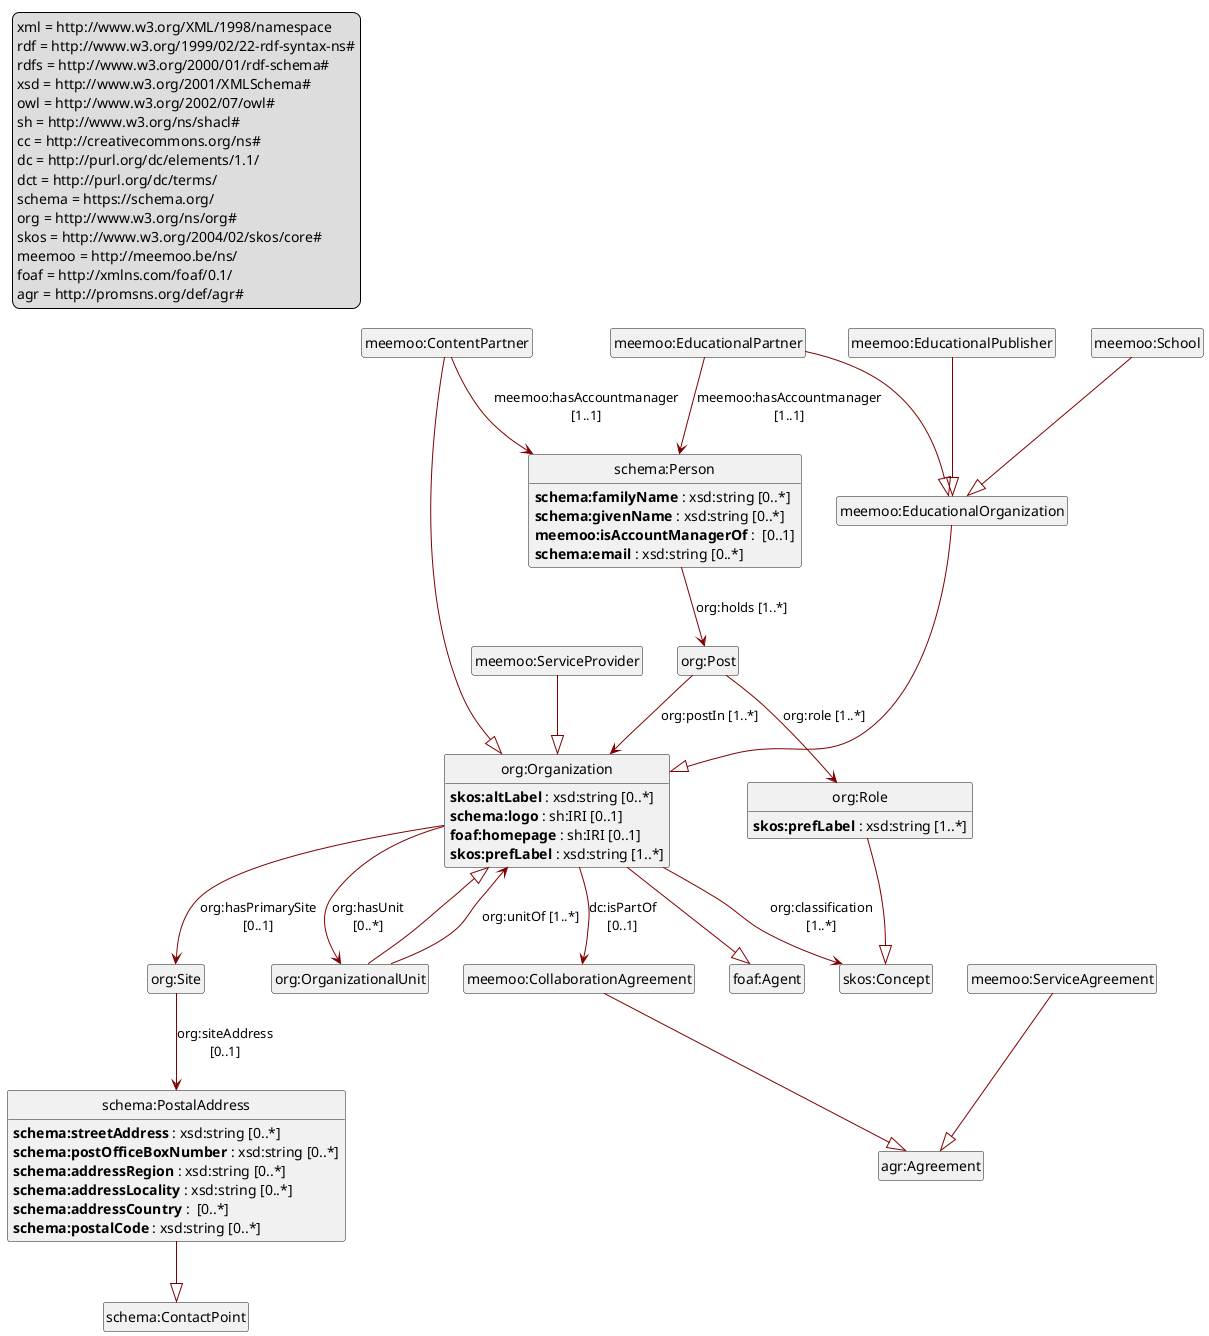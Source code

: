 
@startuml
skinparam classFontSize 14
!define LIGHTORANGE
skinparam componentStyle uml2
skinparam wrapMessageWidth 100
skinparam ArrowColor #Maroon
    
legend top left
xml = http://www.w3.org/XML/1998/namespace
rdf = http://www.w3.org/1999/02/22-rdf-syntax-ns#
rdfs = http://www.w3.org/2000/01/rdf-schema#
xsd = http://www.w3.org/2001/XMLSchema#
owl = http://www.w3.org/2002/07/owl#
sh = http://www.w3.org/ns/shacl#
cc = http://creativecommons.org/ns#
dc = http://purl.org/dc/elements/1.1/
dct = http://purl.org/dc/terms/
schema = https://schema.org/
org = http://www.w3.org/ns/org#
skos = http://www.w3.org/2004/02/skos/core#
meemoo = http://meemoo.be/ns/
foaf = http://xmlns.com/foaf/0.1/
agr = http://promsns.org/def/agr#
endlegend
class "org:Organization" as 74ac90c9c816d92423aaedea3c4d9dd8
class "foaf:Agent" as 3b1fed4016ea3410e7b39f0cf0331513
74ac90c9c816d92423aaedea3c4d9dd8 --|> 3b1fed4016ea3410e7b39f0cf0331513
class "skos:Concept" as ffeaf0d3664c31215f614a64f5bb45a5
74ac90c9c816d92423aaedea3c4d9dd8 --> ffeaf0d3664c31215f614a64f5bb45a5 : org:classification [1..*]
class "org:Site" as a182fa44f1b8a7375066b127bce34cd9
74ac90c9c816d92423aaedea3c4d9dd8 --> a182fa44f1b8a7375066b127bce34cd9 : org:hasPrimarySite [0..1]
74ac90c9c816d92423aaedea3c4d9dd8 : <b>skos:altLabel</b> : xsd:string [0..*]
74ac90c9c816d92423aaedea3c4d9dd8 : <b>schema:logo</b> : sh:IRI [0..1]
class "org:OrganizationalUnit" as 4f5ff6b45d41fb3a14b5cf318ab0bfa4
74ac90c9c816d92423aaedea3c4d9dd8 --> 4f5ff6b45d41fb3a14b5cf318ab0bfa4 : org:hasUnit [0..*]
74ac90c9c816d92423aaedea3c4d9dd8 : <b>foaf:homepage</b> : sh:IRI [0..1]
class "meemoo:CollaborationAgreement" as 4bacf20985b91d8694f51c93c2a4556e
74ac90c9c816d92423aaedea3c4d9dd8 --> 4bacf20985b91d8694f51c93c2a4556e : dc:isPartOf [0..1]
74ac90c9c816d92423aaedea3c4d9dd8 : <b>skos:prefLabel</b> : xsd:string [1..*]
class "org:Post" as 758ff8c4e98db8a08647538fbd3197e6
class "org:Organization" as 74ac90c9c816d92423aaedea3c4d9dd8
758ff8c4e98db8a08647538fbd3197e6 --> 74ac90c9c816d92423aaedea3c4d9dd8 : org:postIn [1..*]
class "org:Role" as 39c159ee41f4079de76a2f89e3b544e0
758ff8c4e98db8a08647538fbd3197e6 --> 39c159ee41f4079de76a2f89e3b544e0 : org:role [1..*]
class "meemoo:CollaborationAgreement" as 4bacf20985b91d8694f51c93c2a4556e
class "agr:Agreement" as 7f106dbebc2762bb4aa47d80375ad8f7
4bacf20985b91d8694f51c93c2a4556e --|> 7f106dbebc2762bb4aa47d80375ad8f7
class "meemoo:EducationalPublisher" as 2810fa3471b5f9d8f4ffb4122f129865
class "meemoo:EducationalOrganization" as eb920d55ab34e13ae15beb57b15693b9
2810fa3471b5f9d8f4ffb4122f129865 --|> eb920d55ab34e13ae15beb57b15693b9
class "schema:Person" as 9e9cb48c1174c31afed273d1a674e5ba
class "org:Post" as 758ff8c4e98db8a08647538fbd3197e6
9e9cb48c1174c31afed273d1a674e5ba --> 758ff8c4e98db8a08647538fbd3197e6 : org:holds [1..*]
9e9cb48c1174c31afed273d1a674e5ba : <b>schema:familyName</b> : xsd:string [0..*]
9e9cb48c1174c31afed273d1a674e5ba : <b>schema:givenName</b> : xsd:string [0..*]
9e9cb48c1174c31afed273d1a674e5ba : <b>meemoo:isAccountManagerOf</b> :  [0..1]
9e9cb48c1174c31afed273d1a674e5ba : <b>schema:email</b> : xsd:string [0..*]
class "meemoo:EducationalPartner" as 5a733f6b777f87d3aeed785dc2d905dd
class "meemoo:EducationalOrganization" as eb920d55ab34e13ae15beb57b15693b9
5a733f6b777f87d3aeed785dc2d905dd --|> eb920d55ab34e13ae15beb57b15693b9
class "schema:Person" as 9e9cb48c1174c31afed273d1a674e5ba
5a733f6b777f87d3aeed785dc2d905dd --> 9e9cb48c1174c31afed273d1a674e5ba : meemoo:hasAccountmanager [1..1]
class "org:Site" as a182fa44f1b8a7375066b127bce34cd9
class "schema:PostalAddress" as 040b3bd8114f3bbd9a41594bf0c9ecdb
a182fa44f1b8a7375066b127bce34cd9 --> 040b3bd8114f3bbd9a41594bf0c9ecdb : org:siteAddress [0..1]
class "org:OrganizationalUnit" as 4f5ff6b45d41fb3a14b5cf318ab0bfa4
class "org:Organization" as 74ac90c9c816d92423aaedea3c4d9dd8
4f5ff6b45d41fb3a14b5cf318ab0bfa4 --|> 74ac90c9c816d92423aaedea3c4d9dd8
class "org:Organization" as 74ac90c9c816d92423aaedea3c4d9dd8
4f5ff6b45d41fb3a14b5cf318ab0bfa4 --> 74ac90c9c816d92423aaedea3c4d9dd8 : org:unitOf [1..*]
class "meemoo:EducationalOrganization" as eb920d55ab34e13ae15beb57b15693b9
class "org:Organization" as 74ac90c9c816d92423aaedea3c4d9dd8
eb920d55ab34e13ae15beb57b15693b9 --|> 74ac90c9c816d92423aaedea3c4d9dd8
class "meemoo:ServiceProvider" as 741dc7f4e1c9b5274f383212bfb29e61
class "org:Organization" as 74ac90c9c816d92423aaedea3c4d9dd8
741dc7f4e1c9b5274f383212bfb29e61 --|> 74ac90c9c816d92423aaedea3c4d9dd8
class "meemoo:ContentPartner" as 77739dd3f071147316defc65f18cf85c
class "org:Organization" as 74ac90c9c816d92423aaedea3c4d9dd8
77739dd3f071147316defc65f18cf85c --|> 74ac90c9c816d92423aaedea3c4d9dd8
class "schema:Person" as 9e9cb48c1174c31afed273d1a674e5ba
77739dd3f071147316defc65f18cf85c --> 9e9cb48c1174c31afed273d1a674e5ba : meemoo:hasAccountmanager [1..1]
class "meemoo:ServiceAgreement" as d0f35d685c233721f31ac3e00e8f4814
class "agr:Agreement" as 7f106dbebc2762bb4aa47d80375ad8f7
d0f35d685c233721f31ac3e00e8f4814 --|> 7f106dbebc2762bb4aa47d80375ad8f7
class "org:Role" as 39c159ee41f4079de76a2f89e3b544e0
class "skos:Concept" as ffeaf0d3664c31215f614a64f5bb45a5
39c159ee41f4079de76a2f89e3b544e0 --|> ffeaf0d3664c31215f614a64f5bb45a5
39c159ee41f4079de76a2f89e3b544e0 : <b>skos:prefLabel</b> : xsd:string [1..*]
class "schema:PostalAddress" as 040b3bd8114f3bbd9a41594bf0c9ecdb
class "schema:ContactPoint" as 5737d77d36e1661caabe06256eedc2f0
040b3bd8114f3bbd9a41594bf0c9ecdb --|> 5737d77d36e1661caabe06256eedc2f0
040b3bd8114f3bbd9a41594bf0c9ecdb : <b>schema:streetAddress</b> : xsd:string [0..*]
040b3bd8114f3bbd9a41594bf0c9ecdb : <b>schema:postOfficeBoxNumber</b> : xsd:string [0..*]
040b3bd8114f3bbd9a41594bf0c9ecdb : <b>schema:addressRegion</b> : xsd:string [0..*]
040b3bd8114f3bbd9a41594bf0c9ecdb : <b>schema:addressLocality</b> : xsd:string [0..*]
040b3bd8114f3bbd9a41594bf0c9ecdb : <b>schema:addressCountry</b> :  [0..*]
040b3bd8114f3bbd9a41594bf0c9ecdb : <b>schema:postalCode</b> : xsd:string [0..*]
class "meemoo:School" as b6caba1d832d8f97437174d031b49a10
class "meemoo:EducationalOrganization" as eb920d55ab34e13ae15beb57b15693b9
b6caba1d832d8f97437174d031b49a10 --|> eb920d55ab34e13ae15beb57b15693b9

hide circle
hide methods
hide empty members
@enduml
    
